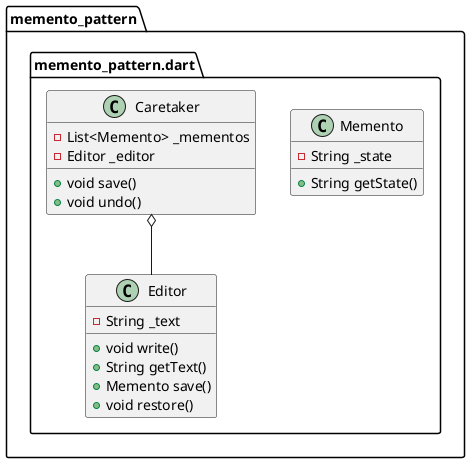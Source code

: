 @startuml
set namespaceSeparator ::

class "memento_pattern::memento_pattern.dart::Editor" {
  -String _text
  +void write()
  +String getText()
  +Memento save()
  +void restore()
}

class "memento_pattern::memento_pattern.dart::Memento" {
  -String _state
  +String getState()
}

class "memento_pattern::memento_pattern.dart::Caretaker" {
  -List<Memento> _mementos
  -Editor _editor
  +void save()
  +void undo()
}

"memento_pattern::memento_pattern.dart::Caretaker" o-- "memento_pattern::memento_pattern.dart::Editor"


@enduml